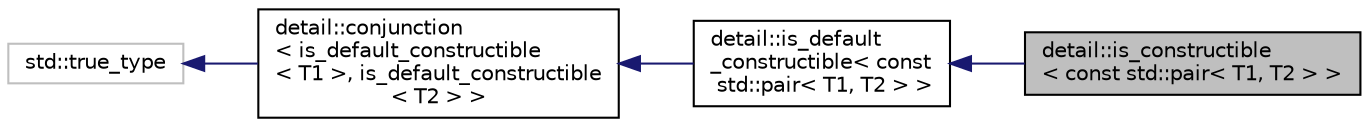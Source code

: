digraph "detail::is_constructible&lt; const std::pair&lt; T1, T2 &gt; &gt;"
{
 // LATEX_PDF_SIZE
  edge [fontname="Helvetica",fontsize="10",labelfontname="Helvetica",labelfontsize="10"];
  node [fontname="Helvetica",fontsize="10",shape=record];
  rankdir="LR";
  Node1 [label="detail::is_constructible\l\< const std::pair\< T1, T2 \> \>",height=0.2,width=0.4,color="black", fillcolor="grey75", style="filled", fontcolor="black",tooltip=" "];
  Node2 -> Node1 [dir="back",color="midnightblue",fontsize="10",style="solid",fontname="Helvetica"];
  Node2 [label="detail::is_default\l_constructible\< const\l std::pair\< T1, T2 \> \>",height=0.2,width=0.4,color="black", fillcolor="white", style="filled",URL="$structdetail_1_1is__default__constructible_3_01const_01std_1_1pair_3_01T1_00_01T2_01_4_01_4.html",tooltip=" "];
  Node3 -> Node2 [dir="back",color="midnightblue",fontsize="10",style="solid",fontname="Helvetica"];
  Node3 [label="detail::conjunction\l\< is_default_constructible\l\< T1 \>, is_default_constructible\l\< T2 \> \>",height=0.2,width=0.4,color="black", fillcolor="white", style="filled",URL="$structdetail_1_1conjunction.html",tooltip=" "];
  Node4 -> Node3 [dir="back",color="midnightblue",fontsize="10",style="solid",fontname="Helvetica"];
  Node4 [label="std::true_type",height=0.2,width=0.4,color="grey75", fillcolor="white", style="filled",tooltip=" "];
}
